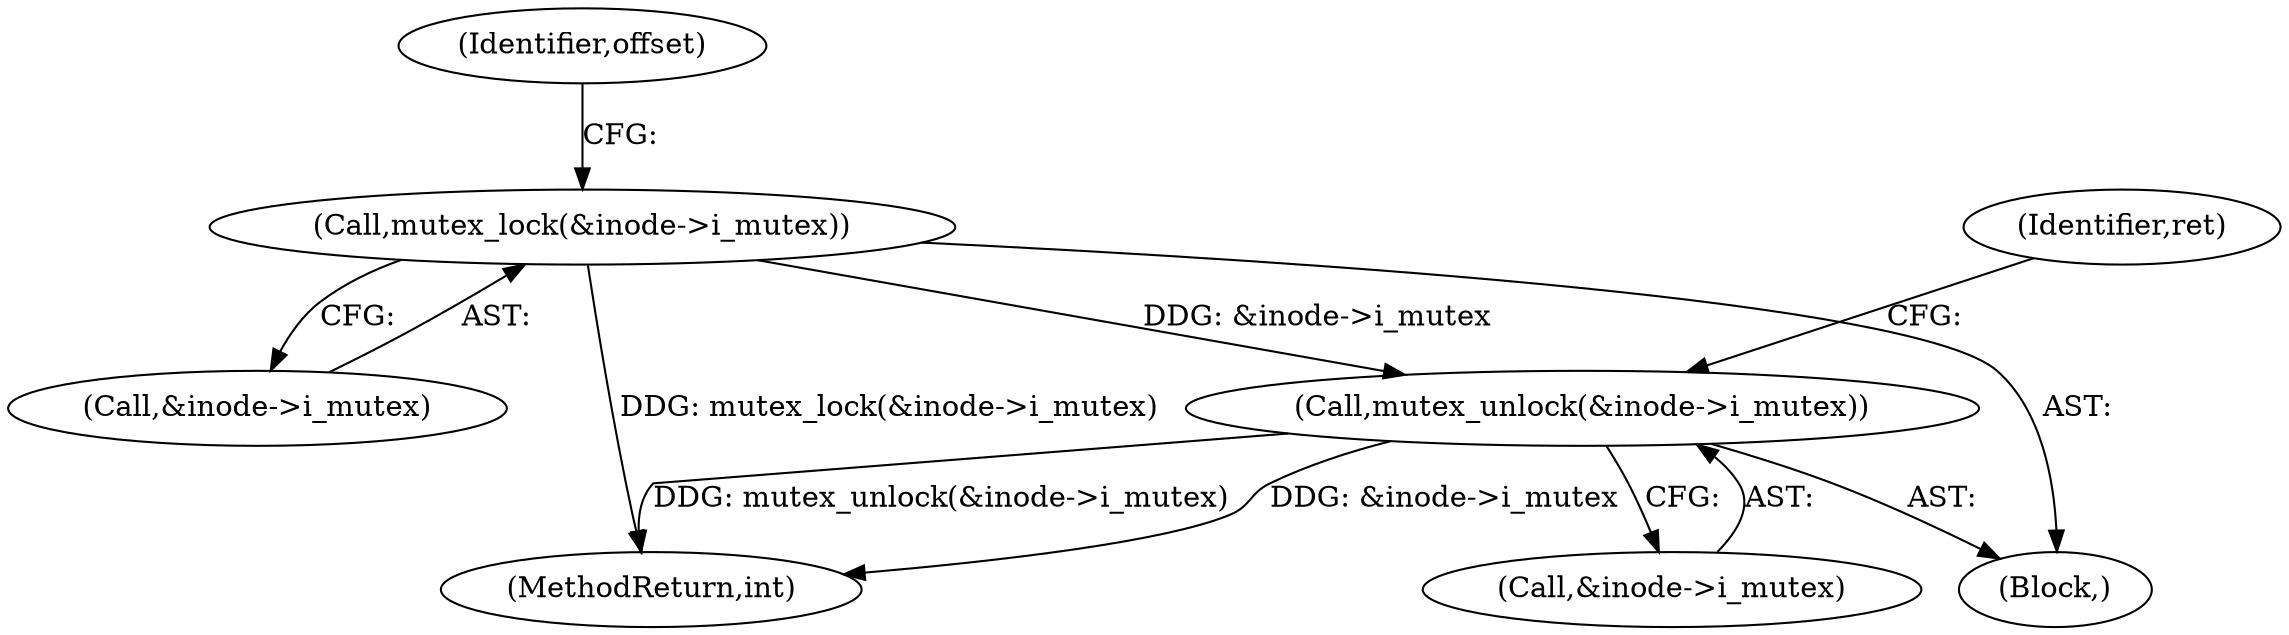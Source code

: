 digraph "0_linux_ea3d7209ca01da209cda6f0dea8be9cc4b7a933b@API" {
"1000390" [label="(Call,mutex_unlock(&inode->i_mutex))"];
"1000211" [label="(Call,mutex_lock(&inode->i_mutex))"];
"1000211" [label="(Call,mutex_lock(&inode->i_mutex))"];
"1000390" [label="(Call,mutex_unlock(&inode->i_mutex))"];
"1000397" [label="(MethodReturn,int)"];
"1000212" [label="(Call,&inode->i_mutex)"];
"1000391" [label="(Call,&inode->i_mutex)"];
"1000396" [label="(Identifier,ret)"];
"1000219" [label="(Identifier,offset)"];
"1000114" [label="(Block,)"];
"1000390" -> "1000114"  [label="AST: "];
"1000390" -> "1000391"  [label="CFG: "];
"1000391" -> "1000390"  [label="AST: "];
"1000396" -> "1000390"  [label="CFG: "];
"1000390" -> "1000397"  [label="DDG: mutex_unlock(&inode->i_mutex)"];
"1000390" -> "1000397"  [label="DDG: &inode->i_mutex"];
"1000211" -> "1000390"  [label="DDG: &inode->i_mutex"];
"1000211" -> "1000114"  [label="AST: "];
"1000211" -> "1000212"  [label="CFG: "];
"1000212" -> "1000211"  [label="AST: "];
"1000219" -> "1000211"  [label="CFG: "];
"1000211" -> "1000397"  [label="DDG: mutex_lock(&inode->i_mutex)"];
}
